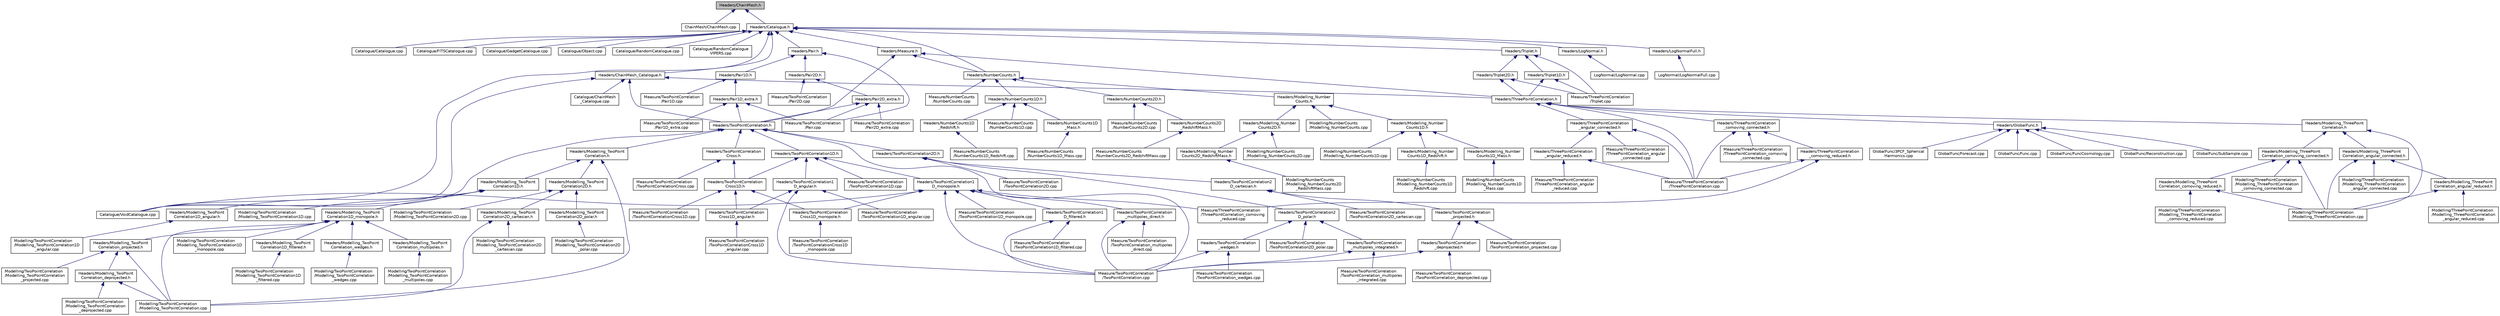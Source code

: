 digraph "Headers/ChainMesh.h"
{
  edge [fontname="Helvetica",fontsize="10",labelfontname="Helvetica",labelfontsize="10"];
  node [fontname="Helvetica",fontsize="10",shape=record];
  Node50 [label="Headers/ChainMesh.h",height=0.2,width=0.4,color="black", fillcolor="grey75", style="filled", fontcolor="black"];
  Node50 -> Node51 [dir="back",color="midnightblue",fontsize="10",style="solid",fontname="Helvetica"];
  Node51 [label="ChainMesh/ChainMesh.cpp",height=0.2,width=0.4,color="black", fillcolor="white", style="filled",URL="$db/d01/ChainMesh_8cpp.html",tooltip="Methods of the class ChainMesh. "];
  Node50 -> Node52 [dir="back",color="midnightblue",fontsize="10",style="solid",fontname="Helvetica"];
  Node52 [label="Headers/Catalogue.h",height=0.2,width=0.4,color="black", fillcolor="white", style="filled",URL="$d7/d9f/Catalogue_8h.html",tooltip="The class Catalogue. "];
  Node52 -> Node53 [dir="back",color="midnightblue",fontsize="10",style="solid",fontname="Helvetica"];
  Node53 [label="Catalogue/Catalogue.cpp",height=0.2,width=0.4,color="black", fillcolor="white", style="filled",URL="$db/d43/Catalogue_8cpp.html",tooltip="Methods of the class Catalogue. "];
  Node52 -> Node54 [dir="back",color="midnightblue",fontsize="10",style="solid",fontname="Helvetica"];
  Node54 [label="Catalogue/FITSCatalogue.cpp",height=0.2,width=0.4,color="black", fillcolor="white", style="filled",URL="$da/d74/FITSCatalogue_8cpp.html",tooltip="Methods of the class Catalogue to construct catalogues from FITS files. "];
  Node52 -> Node55 [dir="back",color="midnightblue",fontsize="10",style="solid",fontname="Helvetica"];
  Node55 [label="Catalogue/GadgetCatalogue.cpp",height=0.2,width=0.4,color="black", fillcolor="white", style="filled",URL="$da/d46/GadgetCatalogue_8cpp.html",tooltip="Methods of the class Catalogue to construct catalogues. "];
  Node52 -> Node56 [dir="back",color="midnightblue",fontsize="10",style="solid",fontname="Helvetica"];
  Node56 [label="Catalogue/Object.cpp",height=0.2,width=0.4,color="black", fillcolor="white", style="filled",URL="$de/d4f/Object_8cpp.html",tooltip="Methods of the class Object. "];
  Node52 -> Node57 [dir="back",color="midnightblue",fontsize="10",style="solid",fontname="Helvetica"];
  Node57 [label="Catalogue/RandomCatalogue.cpp",height=0.2,width=0.4,color="black", fillcolor="white", style="filled",URL="$d9/dd6/RandomCatalogue_8cpp.html",tooltip="Methods of the class Catalogue to construct random catalogues. "];
  Node52 -> Node58 [dir="back",color="midnightblue",fontsize="10",style="solid",fontname="Helvetica"];
  Node58 [label="Catalogue/RandomCatalogue\lVIPERS.cpp",height=0.2,width=0.4,color="black", fillcolor="white", style="filled",URL="$de/d71/RandomCatalogueVIPERS_8cpp.html",tooltip="Methods of the class Catalogue to construct random catalogues for VIPERS. "];
  Node52 -> Node59 [dir="back",color="midnightblue",fontsize="10",style="solid",fontname="Helvetica"];
  Node59 [label="Catalogue/VoidCatalogue.cpp",height=0.2,width=0.4,color="black", fillcolor="white", style="filled",URL="$db/db6/VoidCatalogue_8cpp.html",tooltip="Methods of the class Catalogue to construct Void catalogues. "];
  Node52 -> Node60 [dir="back",color="midnightblue",fontsize="10",style="solid",fontname="Helvetica"];
  Node60 [label="Headers/ChainMesh_Catalogue.h",height=0.2,width=0.4,color="black", fillcolor="white", style="filled",URL="$dc/d5e/ChainMesh__Catalogue_8h.html",tooltip="Implementation of the chain-mesh data structure. "];
  Node60 -> Node61 [dir="back",color="midnightblue",fontsize="10",style="solid",fontname="Helvetica"];
  Node61 [label="Catalogue/ChainMesh\l_Catalogue.cpp",height=0.2,width=0.4,color="black", fillcolor="white", style="filled",URL="$dc/dde/ChainMesh__Catalogue_8cpp.html",tooltip="Methods of the class ChainMesh_Catalogue. "];
  Node60 -> Node59 [dir="back",color="midnightblue",fontsize="10",style="solid",fontname="Helvetica"];
  Node60 -> Node62 [dir="back",color="midnightblue",fontsize="10",style="solid",fontname="Helvetica"];
  Node62 [label="Headers/ThreePointCorrelation.h",height=0.2,width=0.4,color="black", fillcolor="white", style="filled",URL="$de/d7d/ThreePointCorrelation_8h.html",tooltip="The class ThreePointCorrelation. "];
  Node62 -> Node63 [dir="back",color="midnightblue",fontsize="10",style="solid",fontname="Helvetica"];
  Node63 [label="Headers/GlobalFunc.h",height=0.2,width=0.4,color="black", fillcolor="white", style="filled",URL="$d2/d5c/GlobalFunc_8h.html",tooltip="Generic functions that use one or more classes of the CosmoBolognaLib. "];
  Node63 -> Node64 [dir="back",color="midnightblue",fontsize="10",style="solid",fontname="Helvetica"];
  Node64 [label="GlobalFunc/3PCF_Spherical\lHarmonics.cpp",height=0.2,width=0.4,color="black", fillcolor="white", style="filled",URL="$d7/d70/3PCF__SphericalHarmonics_8cpp.html",tooltip="Temporary function to compute the 3pcf following Slepian, Eisenstein 2015. "];
  Node63 -> Node65 [dir="back",color="midnightblue",fontsize="10",style="solid",fontname="Helvetica"];
  Node65 [label="GlobalFunc/Forecast.cpp",height=0.2,width=0.4,color="black", fillcolor="white", style="filled",URL="$d2/d22/Forecast_8cpp.html",tooltip="Functions to generate mock 2PCF/3PCF signal and provide forecasts. "];
  Node63 -> Node66 [dir="back",color="midnightblue",fontsize="10",style="solid",fontname="Helvetica"];
  Node66 [label="GlobalFunc/Func.cpp",height=0.2,width=0.4,color="black", fillcolor="white", style="filled",URL="$d2/dae/GlobalFunc_2Func_8cpp_source.html"];
  Node63 -> Node67 [dir="back",color="midnightblue",fontsize="10",style="solid",fontname="Helvetica"];
  Node67 [label="GlobalFunc/FuncCosmology.cpp",height=0.2,width=0.4,color="black", fillcolor="white", style="filled",URL="$d3/d84/FuncCosmology_8cpp.html",tooltip="Generic functions that use the class Cosmology. "];
  Node63 -> Node68 [dir="back",color="midnightblue",fontsize="10",style="solid",fontname="Helvetica"];
  Node68 [label="GlobalFunc/Reconstruction.cpp",height=0.2,width=0.4,color="black", fillcolor="white", style="filled",URL="$d1/d1f/Reconstruction_8cpp.html",tooltip="Functions to compute displacement for the reconstructed density field of a collection of points..."];
  Node63 -> Node69 [dir="back",color="midnightblue",fontsize="10",style="solid",fontname="Helvetica"];
  Node69 [label="GlobalFunc/SubSample.cpp",height=0.2,width=0.4,color="black", fillcolor="white", style="filled",URL="$db/d1c/SubSample_8cpp.html",tooltip="Functions for dividing a catalogue in sub-samples. "];
  Node62 -> Node70 [dir="back",color="midnightblue",fontsize="10",style="solid",fontname="Helvetica"];
  Node70 [label="Headers/Modelling_ThreePoint\lCorrelation.h",height=0.2,width=0.4,color="black", fillcolor="white", style="filled",URL="$d0/dd4/Modelling__ThreePointCorrelation_8h.html",tooltip="The class Modelling_ThreePointCorrelation. "];
  Node70 -> Node71 [dir="back",color="midnightblue",fontsize="10",style="solid",fontname="Helvetica"];
  Node71 [label="Headers/Modelling_ThreePoint\lCorrelation_angular_connected.h",height=0.2,width=0.4,color="black", fillcolor="white", style="filled",URL="$dc/d7c/Modelling__ThreePointCorrelation__angular__connected_8h.html",tooltip="The class Modelling_ThreePointCorrelation_angular_connected. "];
  Node71 -> Node72 [dir="back",color="midnightblue",fontsize="10",style="solid",fontname="Helvetica"];
  Node72 [label="Headers/Modelling_ThreePoint\lCorrelation_angular_reduced.h",height=0.2,width=0.4,color="black", fillcolor="white", style="filled",URL="$d5/d0a/Modelling__ThreePointCorrelation__angular__reduced_8h.html",tooltip="The class Modelling_ThreePointCorrelation_angular_reduced. "];
  Node72 -> Node73 [dir="back",color="midnightblue",fontsize="10",style="solid",fontname="Helvetica"];
  Node73 [label="Modelling/ThreePointCorrelation\l/Modelling_ThreePointCorrelation.cpp",height=0.2,width=0.4,color="black", fillcolor="white", style="filled",URL="$d6/d4c/Modelling__ThreePointCorrelation_8cpp.html",tooltip="Methods of the class Modelling_ThreePointCorrelation, used to model three-point correlation functions..."];
  Node72 -> Node74 [dir="back",color="midnightblue",fontsize="10",style="solid",fontname="Helvetica"];
  Node74 [label="Modelling/ThreePointCorrelation\l/Modelling_ThreePointCorrelation\l_angular_reduced.cpp",height=0.2,width=0.4,color="black", fillcolor="white", style="filled",URL="$d9/d68/Modelling__ThreePointCorrelation__angular__reduced_8cpp.html",tooltip="Methods of the class Modelling_ThreePointCorrelation_angular_reduced. "];
  Node71 -> Node73 [dir="back",color="midnightblue",fontsize="10",style="solid",fontname="Helvetica"];
  Node71 -> Node75 [dir="back",color="midnightblue",fontsize="10",style="solid",fontname="Helvetica"];
  Node75 [label="Modelling/ThreePointCorrelation\l/Modelling_ThreePointCorrelation\l_angular_connected.cpp",height=0.2,width=0.4,color="black", fillcolor="white", style="filled",URL="$d5/d33/Modelling__ThreePointCorrelation__angular__connected_8cpp.html",tooltip="Methods of the class Modelling_ThreePointCorrelation_angular_connected. "];
  Node70 -> Node76 [dir="back",color="midnightblue",fontsize="10",style="solid",fontname="Helvetica"];
  Node76 [label="Headers/Modelling_ThreePoint\lCorrelation_comoving_connected.h",height=0.2,width=0.4,color="black", fillcolor="white", style="filled",URL="$d5/d13/Modelling__ThreePointCorrelation__comoving__connected_8h.html",tooltip="The class Modelling_ThreePointCorrelation_comoving_connected. "];
  Node76 -> Node77 [dir="back",color="midnightblue",fontsize="10",style="solid",fontname="Helvetica"];
  Node77 [label="Headers/Modelling_ThreePoint\lCorrelation_comoving_reduced.h",height=0.2,width=0.4,color="black", fillcolor="white", style="filled",URL="$da/d6c/Modelling__ThreePointCorrelation__comoving__reduced_8h.html",tooltip="The class Modelling_ThreePointCorrelation_comoving_reduced. "];
  Node77 -> Node73 [dir="back",color="midnightblue",fontsize="10",style="solid",fontname="Helvetica"];
  Node77 -> Node78 [dir="back",color="midnightblue",fontsize="10",style="solid",fontname="Helvetica"];
  Node78 [label="Modelling/ThreePointCorrelation\l/Modelling_ThreePointCorrelation\l_comoving_reduced.cpp",height=0.2,width=0.4,color="black", fillcolor="white", style="filled",URL="$df/d6a/Modelling__ThreePointCorrelation__comoving__reduced_8cpp.html",tooltip="Methods of the class Modelling_ThreePointCorrelation_comoving_reduced. "];
  Node76 -> Node73 [dir="back",color="midnightblue",fontsize="10",style="solid",fontname="Helvetica"];
  Node76 -> Node79 [dir="back",color="midnightblue",fontsize="10",style="solid",fontname="Helvetica"];
  Node79 [label="Modelling/ThreePointCorrelation\l/Modelling_ThreePointCorrelation\l_comoving_connected.cpp",height=0.2,width=0.4,color="black", fillcolor="white", style="filled",URL="$df/d0c/Modelling__ThreePointCorrelation__comoving__connected_8cpp.html",tooltip="Methods of the class Modelling_ThreePointCorrelation_comoving_connected. "];
  Node70 -> Node73 [dir="back",color="midnightblue",fontsize="10",style="solid",fontname="Helvetica"];
  Node62 -> Node80 [dir="back",color="midnightblue",fontsize="10",style="solid",fontname="Helvetica"];
  Node80 [label="Headers/ThreePointCorrelation\l_angular_connected.h",height=0.2,width=0.4,color="black", fillcolor="white", style="filled",URL="$d4/dd8/ThreePointCorrelation__angular__connected_8h.html",tooltip="The class ThreePointCorrelation_angular_connected. "];
  Node80 -> Node81 [dir="back",color="midnightblue",fontsize="10",style="solid",fontname="Helvetica"];
  Node81 [label="Headers/ThreePointCorrelation\l_angular_reduced.h",height=0.2,width=0.4,color="black", fillcolor="white", style="filled",URL="$dd/d97/ThreePointCorrelation__angular__reduced_8h.html",tooltip="The class ThreePointCorrelation_angular_reduced. "];
  Node81 -> Node82 [dir="back",color="midnightblue",fontsize="10",style="solid",fontname="Helvetica"];
  Node82 [label="Measure/ThreePointCorrelation\l/ThreePointCorrelation.cpp",height=0.2,width=0.4,color="black", fillcolor="white", style="filled",URL="$d5/db0/ThreePointCorrelation_8cpp.html",tooltip="Methods of the class ThreePointCorrelation used to measure the three-point correlation function..."];
  Node81 -> Node83 [dir="back",color="midnightblue",fontsize="10",style="solid",fontname="Helvetica"];
  Node83 [label="Measure/ThreePointCorrelation\l/ThreePointCorrelation_angular\l_reduced.cpp",height=0.2,width=0.4,color="black", fillcolor="white", style="filled",URL="$d3/da9/ThreePointCorrelation__angular__reduced_8cpp.html",tooltip="Methods of the class ThreePointCorrelation_angular_reduced used to measure the reduced three-point co..."];
  Node80 -> Node82 [dir="back",color="midnightblue",fontsize="10",style="solid",fontname="Helvetica"];
  Node80 -> Node84 [dir="back",color="midnightblue",fontsize="10",style="solid",fontname="Helvetica"];
  Node84 [label="Measure/ThreePointCorrelation\l/ThreePointCorrelation_angular\l_connected.cpp",height=0.2,width=0.4,color="black", fillcolor="white", style="filled",URL="$dc/d6e/ThreePointCorrelation__angular__connected_8cpp.html",tooltip="Methods of the class ThreePointCorrelation_angular_connected used to measure the connected three-poin..."];
  Node62 -> Node85 [dir="back",color="midnightblue",fontsize="10",style="solid",fontname="Helvetica"];
  Node85 [label="Headers/ThreePointCorrelation\l_comoving_connected.h",height=0.2,width=0.4,color="black", fillcolor="white", style="filled",URL="$dd/de3/ThreePointCorrelation__comoving__connected_8h.html",tooltip="The class ThreePointCorrelation_comoving_connected. "];
  Node85 -> Node86 [dir="back",color="midnightblue",fontsize="10",style="solid",fontname="Helvetica"];
  Node86 [label="Headers/ThreePointCorrelation\l_comoving_reduced.h",height=0.2,width=0.4,color="black", fillcolor="white", style="filled",URL="$d8/d2b/ThreePointCorrelation__comoving__reduced_8h.html",tooltip="The class ThreePointCorrelation_comoving_reduced. "];
  Node86 -> Node82 [dir="back",color="midnightblue",fontsize="10",style="solid",fontname="Helvetica"];
  Node86 -> Node87 [dir="back",color="midnightblue",fontsize="10",style="solid",fontname="Helvetica"];
  Node87 [label="Measure/ThreePointCorrelation\l/ThreePointCorrelation_comoving\l_reduced.cpp",height=0.2,width=0.4,color="black", fillcolor="white", style="filled",URL="$d7/d43/ThreePointCorrelation__comoving__reduced_8cpp.html",tooltip="Methods of the class ThreePointCorrelation_comoving_reduced used to measure the monopole of the three..."];
  Node85 -> Node82 [dir="back",color="midnightblue",fontsize="10",style="solid",fontname="Helvetica"];
  Node85 -> Node88 [dir="back",color="midnightblue",fontsize="10",style="solid",fontname="Helvetica"];
  Node88 [label="Measure/ThreePointCorrelation\l/ThreePointCorrelation_comoving\l_connected.cpp",height=0.2,width=0.4,color="black", fillcolor="white", style="filled",URL="$dd/dd3/ThreePointCorrelation__comoving__connected_8cpp.html",tooltip="Methods of the class ThreePointCorrelation_comoving_connected used to measure the connected three-poi..."];
  Node62 -> Node82 [dir="back",color="midnightblue",fontsize="10",style="solid",fontname="Helvetica"];
  Node60 -> Node89 [dir="back",color="midnightblue",fontsize="10",style="solid",fontname="Helvetica"];
  Node89 [label="Headers/TwoPointCorrelation.h",height=0.2,width=0.4,color="black", fillcolor="white", style="filled",URL="$d0/dd1/TwoPointCorrelation_8h.html",tooltip="The class TwoPointCorrelation. "];
  Node89 -> Node59 [dir="back",color="midnightblue",fontsize="10",style="solid",fontname="Helvetica"];
  Node89 -> Node90 [dir="back",color="midnightblue",fontsize="10",style="solid",fontname="Helvetica"];
  Node90 [label="Headers/Modelling_TwoPoint\lCorrelation.h",height=0.2,width=0.4,color="black", fillcolor="white", style="filled",URL="$df/d38/Modelling__TwoPointCorrelation_8h.html",tooltip="The class Modelling_TwoPointCorrelation. "];
  Node90 -> Node91 [dir="back",color="midnightblue",fontsize="10",style="solid",fontname="Helvetica"];
  Node91 [label="Headers/Modelling_TwoPoint\lCorrelation1D.h",height=0.2,width=0.4,color="black", fillcolor="white", style="filled",URL="$d5/d58/Modelling__TwoPointCorrelation1D_8h.html",tooltip="The class Modelling_TwoPointCorrelation1D. "];
  Node91 -> Node92 [dir="back",color="midnightblue",fontsize="10",style="solid",fontname="Helvetica"];
  Node92 [label="Headers/Modelling_TwoPoint\lCorrelation1D_angular.h",height=0.2,width=0.4,color="black", fillcolor="white", style="filled",URL="$db/dd2/Modelling__TwoPointCorrelation1D__angular_8h.html",tooltip="The class Modelling_TwoPointCorrelation1D_angular. "];
  Node92 -> Node93 [dir="back",color="midnightblue",fontsize="10",style="solid",fontname="Helvetica"];
  Node93 [label="Modelling/TwoPointCorrelation\l/Modelling_TwoPointCorrelation1D\l_angular.cpp",height=0.2,width=0.4,color="black", fillcolor="white", style="filled",URL="$dc/dbe/Modelling__TwoPointCorrelation1D__angular_8cpp.html",tooltip="Methods of the class Modelling_TwoPointCorrelation1D_angular. "];
  Node91 -> Node94 [dir="back",color="midnightblue",fontsize="10",style="solid",fontname="Helvetica"];
  Node94 [label="Headers/Modelling_TwoPoint\lCorrelation1D_monopole.h",height=0.2,width=0.4,color="black", fillcolor="white", style="filled",URL="$d2/d89/Modelling__TwoPointCorrelation1D__monopole_8h.html",tooltip="The class Modelling_TwoPointCorrelation1D_monopole. "];
  Node94 -> Node95 [dir="back",color="midnightblue",fontsize="10",style="solid",fontname="Helvetica"];
  Node95 [label="Headers/Modelling_TwoPoint\lCorrelation1D_filtered.h",height=0.2,width=0.4,color="black", fillcolor="white", style="filled",URL="$da/d43/Modelling__TwoPointCorrelation1D__filtered_8h.html",tooltip="The class Modelling_TwoPointCorrelation1D_filtered. "];
  Node95 -> Node96 [dir="back",color="midnightblue",fontsize="10",style="solid",fontname="Helvetica"];
  Node96 [label="Modelling/TwoPointCorrelation\l/Modelling_TwoPointCorrelation1D\l_filtered.cpp",height=0.2,width=0.4,color="black", fillcolor="white", style="filled",URL="$d8/d0f/Modelling__TwoPointCorrelation1D__filtered_8cpp.html",tooltip="Methods of the class Modelling_TwoPointCorrelation1D_filtered. "];
  Node94 -> Node97 [dir="back",color="midnightblue",fontsize="10",style="solid",fontname="Helvetica"];
  Node97 [label="Headers/Modelling_TwoPoint\lCorrelation_projected.h",height=0.2,width=0.4,color="black", fillcolor="white", style="filled",URL="$dc/d0c/Modelling__TwoPointCorrelation__projected_8h.html",tooltip="The class Modelling_TwoPointCorrelation_projected. "];
  Node97 -> Node98 [dir="back",color="midnightblue",fontsize="10",style="solid",fontname="Helvetica"];
  Node98 [label="Headers/Modelling_TwoPoint\lCorrelation_deprojected.h",height=0.2,width=0.4,color="black", fillcolor="white", style="filled",URL="$d1/dbf/Modelling__TwoPointCorrelation__deprojected_8h.html",tooltip="The class Modelling_TwoPointCorrelatoin_deprojected. "];
  Node98 -> Node99 [dir="back",color="midnightblue",fontsize="10",style="solid",fontname="Helvetica"];
  Node99 [label="Modelling/TwoPointCorrelation\l/Modelling_TwoPointCorrelation.cpp",height=0.2,width=0.4,color="black", fillcolor="white", style="filled",URL="$db/dd4/Modelling__TwoPointCorrelation_8cpp.html",tooltip="Methods of the class Modelling_TwoPointCorrelation. "];
  Node98 -> Node100 [dir="back",color="midnightblue",fontsize="10",style="solid",fontname="Helvetica"];
  Node100 [label="Modelling/TwoPointCorrelation\l/Modelling_TwoPointCorrelation\l_deprojected.cpp",height=0.2,width=0.4,color="black", fillcolor="white", style="filled",URL="$d4/d1e/Modelling__TwoPointCorrelation__deprojected_8cpp.html",tooltip="Methods of the class Modelling_TwoPointCorrelation_deprojected. "];
  Node97 -> Node99 [dir="back",color="midnightblue",fontsize="10",style="solid",fontname="Helvetica"];
  Node97 -> Node101 [dir="back",color="midnightblue",fontsize="10",style="solid",fontname="Helvetica"];
  Node101 [label="Modelling/TwoPointCorrelation\l/Modelling_TwoPointCorrelation\l_projected.cpp",height=0.2,width=0.4,color="black", fillcolor="white", style="filled",URL="$d2/de6/Modelling__TwoPointCorrelation__projected_8cpp.html",tooltip="Methods of the class Modelling_TwoPointCorrelation_projected. "];
  Node94 -> Node102 [dir="back",color="midnightblue",fontsize="10",style="solid",fontname="Helvetica"];
  Node102 [label="Headers/Modelling_TwoPoint\lCorrelation_multipoles.h",height=0.2,width=0.4,color="black", fillcolor="white", style="filled",URL="$db/d5d/Modelling__TwoPointCorrelation__multipoles_8h.html",tooltip="The class Modelling_TwoPointCorrelation_multipoles. "];
  Node102 -> Node103 [dir="back",color="midnightblue",fontsize="10",style="solid",fontname="Helvetica"];
  Node103 [label="Modelling/TwoPointCorrelation\l/Modelling_TwoPointCorrelation\l_multipoles.cpp",height=0.2,width=0.4,color="black", fillcolor="white", style="filled",URL="$d5/dc2/Modelling__TwoPointCorrelation__multipoles_8cpp.html",tooltip="Methods of the class Modelling_TwoPointCorrelation_multipoles. "];
  Node94 -> Node104 [dir="back",color="midnightblue",fontsize="10",style="solid",fontname="Helvetica"];
  Node104 [label="Headers/Modelling_TwoPoint\lCorrelation_wedges.h",height=0.2,width=0.4,color="black", fillcolor="white", style="filled",URL="$d1/d72/Modelling__TwoPointCorrelation__wedges_8h.html",tooltip="The class Modelling_TwoPointCorrelatoin_wedges. "];
  Node104 -> Node105 [dir="back",color="midnightblue",fontsize="10",style="solid",fontname="Helvetica"];
  Node105 [label="Modelling/TwoPointCorrelation\l/Modelling_TwoPointCorrelation\l_wedges.cpp",height=0.2,width=0.4,color="black", fillcolor="white", style="filled",URL="$d9/d93/Modelling__TwoPointCorrelation__wedges_8cpp.html",tooltip="Methods of the class Modelling_TwoPointCorrelation_wedges. "];
  Node94 -> Node99 [dir="back",color="midnightblue",fontsize="10",style="solid",fontname="Helvetica"];
  Node94 -> Node106 [dir="back",color="midnightblue",fontsize="10",style="solid",fontname="Helvetica"];
  Node106 [label="Modelling/TwoPointCorrelation\l/Modelling_TwoPointCorrelation1D\l_monopole.cpp",height=0.2,width=0.4,color="black", fillcolor="white", style="filled",URL="$d5/dae/Modelling__TwoPointCorrelation1D__monopole_8cpp.html",tooltip="Methods of the class Modelling_TwoPointCorrelation1D_monopole. "];
  Node91 -> Node107 [dir="back",color="midnightblue",fontsize="10",style="solid",fontname="Helvetica"];
  Node107 [label="Modelling/TwoPointCorrelation\l/Modelling_TwoPointCorrelation1D.cpp",height=0.2,width=0.4,color="black", fillcolor="white", style="filled",URL="$dd/d0f/Modelling__TwoPointCorrelation1D_8cpp.html",tooltip="Methods of the class Modelling_TwoPointCorrelation1D. "];
  Node90 -> Node108 [dir="back",color="midnightblue",fontsize="10",style="solid",fontname="Helvetica"];
  Node108 [label="Headers/Modelling_TwoPoint\lCorrelation2D.h",height=0.2,width=0.4,color="black", fillcolor="white", style="filled",URL="$d3/d8a/Modelling__TwoPointCorrelation2D_8h.html",tooltip="The class Modelling_TwoPointCorrelation2D. "];
  Node108 -> Node109 [dir="back",color="midnightblue",fontsize="10",style="solid",fontname="Helvetica"];
  Node109 [label="Headers/Modelling_TwoPoint\lCorrelation2D_cartesian.h",height=0.2,width=0.4,color="black", fillcolor="white", style="filled",URL="$dd/d97/Modelling__TwoPointCorrelation2D__cartesian_8h.html",tooltip="The class Modelling_TwoPointCorrelation2D_cartesian. "];
  Node109 -> Node99 [dir="back",color="midnightblue",fontsize="10",style="solid",fontname="Helvetica"];
  Node109 -> Node110 [dir="back",color="midnightblue",fontsize="10",style="solid",fontname="Helvetica"];
  Node110 [label="Modelling/TwoPointCorrelation\l/Modelling_TwoPointCorrelation2D\l_cartesian.cpp",height=0.2,width=0.4,color="black", fillcolor="white", style="filled",URL="$da/d42/Modelling__TwoPointCorrelation2D__cartesian_8cpp.html",tooltip="Methods of the class Modelling_TwoPointCorrelation_cartesian. "];
  Node108 -> Node111 [dir="back",color="midnightblue",fontsize="10",style="solid",fontname="Helvetica"];
  Node111 [label="Headers/Modelling_TwoPoint\lCorrelation2D_polar.h",height=0.2,width=0.4,color="black", fillcolor="white", style="filled",URL="$d0/d5f/Modelling__TwoPointCorrelation2D__polar_8h.html",tooltip="The class Modelling_TwoPointCorrelation2D_polar. "];
  Node111 -> Node112 [dir="back",color="midnightblue",fontsize="10",style="solid",fontname="Helvetica"];
  Node112 [label="Modelling/TwoPointCorrelation\l/Modelling_TwoPointCorrelation2D\l_polar.cpp",height=0.2,width=0.4,color="black", fillcolor="white", style="filled",URL="$d2/db3/Modelling__TwoPointCorrelation2D__polar_8cpp.html",tooltip="Methods of the class Modelling_TwoPointCorrelation2D_polar. "];
  Node108 -> Node113 [dir="back",color="midnightblue",fontsize="10",style="solid",fontname="Helvetica"];
  Node113 [label="Modelling/TwoPointCorrelation\l/Modelling_TwoPointCorrelation2D.cpp",height=0.2,width=0.4,color="black", fillcolor="white", style="filled",URL="$d4/d7b/Modelling__TwoPointCorrelation2D_8cpp.html",tooltip="Methods of the class Modelling_TwoPointCorrelation2D. "];
  Node90 -> Node99 [dir="back",color="midnightblue",fontsize="10",style="solid",fontname="Helvetica"];
  Node89 -> Node114 [dir="back",color="midnightblue",fontsize="10",style="solid",fontname="Helvetica"];
  Node114 [label="Headers/TwoPointCorrelation1D.h",height=0.2,width=0.4,color="black", fillcolor="white", style="filled",URL="$df/dc1/TwoPointCorrelation1D_8h.html",tooltip="The class TwoPointCorrelation1D. "];
  Node114 -> Node115 [dir="back",color="midnightblue",fontsize="10",style="solid",fontname="Helvetica"];
  Node115 [label="Headers/TwoPointCorrelation1\lD_angular.h",height=0.2,width=0.4,color="black", fillcolor="white", style="filled",URL="$d7/d9c/TwoPointCorrelation1D__angular_8h.html",tooltip="The class TwoPointCorrelation1D_angular. "];
  Node115 -> Node116 [dir="back",color="midnightblue",fontsize="10",style="solid",fontname="Helvetica"];
  Node116 [label="Headers/TwoPointCorrelation\lCross1D_angular.h",height=0.2,width=0.4,color="black", fillcolor="white", style="filled",URL="$d4/de9/TwoPointCorrelationCross1D__angular_8h.html",tooltip="The class TwoPointCorrelationCross1D_angular. "];
  Node116 -> Node117 [dir="back",color="midnightblue",fontsize="10",style="solid",fontname="Helvetica"];
  Node117 [label="Measure/TwoPointCorrelation\l/TwoPointCorrelationCross1D\l_angular.cpp",height=0.2,width=0.4,color="black", fillcolor="white", style="filled",URL="$d7/d1f/TwoPointCorrelationCross1D__angular_8cpp.html",tooltip="Methods of the class TwoPointCorrelationCross1D_angular used to measure the angular cross two-point c..."];
  Node115 -> Node118 [dir="back",color="midnightblue",fontsize="10",style="solid",fontname="Helvetica"];
  Node118 [label="Measure/TwoPointCorrelation\l/TwoPointCorrelation.cpp",height=0.2,width=0.4,color="black", fillcolor="white", style="filled",URL="$d1/df0/TwoPointCorrelation_8cpp.html",tooltip="Methods of the class TwoPointCorrelation. "];
  Node115 -> Node119 [dir="back",color="midnightblue",fontsize="10",style="solid",fontname="Helvetica"];
  Node119 [label="Measure/TwoPointCorrelation\l/TwoPointCorrelation1D_angular.cpp",height=0.2,width=0.4,color="black", fillcolor="white", style="filled",URL="$d7/d7f/TwoPointCorrelation1D__angular_8cpp.html",tooltip="Methods of the class TwoPointCorrelation1D_angular used to measure the angular two-point correlation ..."];
  Node114 -> Node120 [dir="back",color="midnightblue",fontsize="10",style="solid",fontname="Helvetica"];
  Node120 [label="Headers/TwoPointCorrelation1\lD_monopole.h",height=0.2,width=0.4,color="black", fillcolor="white", style="filled",URL="$dc/d46/TwoPointCorrelation1D__monopole_8h.html",tooltip="The class TwoPointCorrelation1D_monopole. "];
  Node120 -> Node59 [dir="back",color="midnightblue",fontsize="10",style="solid",fontname="Helvetica"];
  Node120 -> Node121 [dir="back",color="midnightblue",fontsize="10",style="solid",fontname="Helvetica"];
  Node121 [label="Headers/TwoPointCorrelation1\lD_filtered.h",height=0.2,width=0.4,color="black", fillcolor="white", style="filled",URL="$d2/d5f/TwoPointCorrelation1D__filtered_8h.html",tooltip="The class TwoPointCorrelation1D_filtered. "];
  Node121 -> Node118 [dir="back",color="midnightblue",fontsize="10",style="solid",fontname="Helvetica"];
  Node121 -> Node122 [dir="back",color="midnightblue",fontsize="10",style="solid",fontname="Helvetica"];
  Node122 [label="Measure/TwoPointCorrelation\l/TwoPointCorrelation1D_filtered.cpp",height=0.2,width=0.4,color="black", fillcolor="white", style="filled",URL="$da/d20/TwoPointCorrelation1D__filtered_8cpp.html",tooltip="Methods of the class TwoPointCorrelation1D_filtered used to measure the filtered monopole of the two-..."];
  Node120 -> Node123 [dir="back",color="midnightblue",fontsize="10",style="solid",fontname="Helvetica"];
  Node123 [label="Headers/TwoPointCorrelation\l_multipoles_direct.h",height=0.2,width=0.4,color="black", fillcolor="white", style="filled",URL="$dd/d01/TwoPointCorrelation__multipoles__direct_8h.html",tooltip="The class TwoPointCorrelation_multipoles_direct. "];
  Node123 -> Node118 [dir="back",color="midnightblue",fontsize="10",style="solid",fontname="Helvetica"];
  Node123 -> Node124 [dir="back",color="midnightblue",fontsize="10",style="solid",fontname="Helvetica"];
  Node124 [label="Measure/TwoPointCorrelation\l/TwoPointCorrelation_multipoles\l_direct.cpp",height=0.2,width=0.4,color="black", fillcolor="white", style="filled",URL="$da/d9b/TwoPointCorrelation__multipoles__direct_8cpp.html",tooltip="Methods of the class TwoPointCorrelation_multipoles_direct used to measure the multipoles of the two-..."];
  Node120 -> Node125 [dir="back",color="midnightblue",fontsize="10",style="solid",fontname="Helvetica"];
  Node125 [label="Headers/TwoPointCorrelation\lCross1D_monopole.h",height=0.2,width=0.4,color="black", fillcolor="white", style="filled",URL="$d4/d0e/TwoPointCorrelationCross1D__monopole_8h.html",tooltip="The class TwoPointCorrelationCross1D_monopole. "];
  Node125 -> Node126 [dir="back",color="midnightblue",fontsize="10",style="solid",fontname="Helvetica"];
  Node126 [label="Measure/TwoPointCorrelation\l/TwoPointCorrelationCross1D\l_monopole.cpp",height=0.2,width=0.4,color="black", fillcolor="white", style="filled",URL="$dd/d6e/TwoPointCorrelationCross1D__monopole_8cpp.html",tooltip="Methods of the class TwoPointCorrelationCross1D_monopole used to measure the monopole of the cross tw..."];
  Node120 -> Node87 [dir="back",color="midnightblue",fontsize="10",style="solid",fontname="Helvetica"];
  Node120 -> Node118 [dir="back",color="midnightblue",fontsize="10",style="solid",fontname="Helvetica"];
  Node120 -> Node127 [dir="back",color="midnightblue",fontsize="10",style="solid",fontname="Helvetica"];
  Node127 [label="Measure/TwoPointCorrelation\l/TwoPointCorrelation1D_monopole.cpp",height=0.2,width=0.4,color="black", fillcolor="white", style="filled",URL="$d0/d95/TwoPointCorrelation1D__monopole_8cpp.html",tooltip="Methods of the class TwoPointCorrelation1D_monopole used to measure the monopole of the two-point cor..."];
  Node114 -> Node128 [dir="back",color="midnightblue",fontsize="10",style="solid",fontname="Helvetica"];
  Node128 [label="Headers/TwoPointCorrelation\lCross1D.h",height=0.2,width=0.4,color="black", fillcolor="white", style="filled",URL="$da/d97/TwoPointCorrelationCross1D_8h.html",tooltip="The class TwoPointCorrelationCross1D. "];
  Node128 -> Node116 [dir="back",color="midnightblue",fontsize="10",style="solid",fontname="Helvetica"];
  Node128 -> Node125 [dir="back",color="midnightblue",fontsize="10",style="solid",fontname="Helvetica"];
  Node128 -> Node129 [dir="back",color="midnightblue",fontsize="10",style="solid",fontname="Helvetica"];
  Node129 [label="Measure/TwoPointCorrelation\l/TwoPointCorrelationCross1D.cpp",height=0.2,width=0.4,color="black", fillcolor="white", style="filled",URL="$d5/dca/TwoPointCorrelationCross1D_8cpp.html",tooltip="Methods of the class TwoPointCorrelationCross1D used to measure the 1D cross of the two-point correla..."];
  Node114 -> Node130 [dir="back",color="midnightblue",fontsize="10",style="solid",fontname="Helvetica"];
  Node130 [label="Measure/TwoPointCorrelation\l/TwoPointCorrelation1D.cpp",height=0.2,width=0.4,color="black", fillcolor="white", style="filled",URL="$dc/de9/TwoPointCorrelation1D_8cpp.html",tooltip="Methods of the class TwoPointCorrelation1D used to measure the monopole of the two-point correlation ..."];
  Node89 -> Node131 [dir="back",color="midnightblue",fontsize="10",style="solid",fontname="Helvetica"];
  Node131 [label="Headers/TwoPointCorrelation2D.h",height=0.2,width=0.4,color="black", fillcolor="white", style="filled",URL="$d0/d3e/TwoPointCorrelation2D_8h.html",tooltip="The class TwoPointCorrelation2D. "];
  Node131 -> Node132 [dir="back",color="midnightblue",fontsize="10",style="solid",fontname="Helvetica"];
  Node132 [label="Headers/TwoPointCorrelation2\lD_cartesian.h",height=0.2,width=0.4,color="black", fillcolor="white", style="filled",URL="$d7/ddd/TwoPointCorrelation2D__cartesian_8h.html",tooltip="The class TwoPointCorrelation2D_cartesian. "];
  Node132 -> Node133 [dir="back",color="midnightblue",fontsize="10",style="solid",fontname="Helvetica"];
  Node133 [label="Headers/TwoPointCorrelation\l_projected.h",height=0.2,width=0.4,color="black", fillcolor="white", style="filled",URL="$d5/d63/TwoPointCorrelation__projected_8h.html",tooltip="The class TwoPointCorrelation_projected. "];
  Node133 -> Node134 [dir="back",color="midnightblue",fontsize="10",style="solid",fontname="Helvetica"];
  Node134 [label="Headers/TwoPointCorrelation\l_deprojected.h",height=0.2,width=0.4,color="black", fillcolor="white", style="filled",URL="$de/d57/TwoPointCorrelation__deprojected_8h.html",tooltip="The class TwoPointCorrelation_deprojected. "];
  Node134 -> Node118 [dir="back",color="midnightblue",fontsize="10",style="solid",fontname="Helvetica"];
  Node134 -> Node135 [dir="back",color="midnightblue",fontsize="10",style="solid",fontname="Helvetica"];
  Node135 [label="Measure/TwoPointCorrelation\l/TwoPointCorrelation_deprojected.cpp",height=0.2,width=0.4,color="black", fillcolor="white", style="filled",URL="$d2/d08/TwoPointCorrelation__deprojected_8cpp.html",tooltip="Methods of the class TwoPointCorrelation_deprojected used to measure the projected two-point correlat..."];
  Node133 -> Node136 [dir="back",color="midnightblue",fontsize="10",style="solid",fontname="Helvetica"];
  Node136 [label="Measure/TwoPointCorrelation\l/TwoPointCorrelation_projected.cpp",height=0.2,width=0.4,color="black", fillcolor="white", style="filled",URL="$d4/d45/TwoPointCorrelation__projected_8cpp.html",tooltip="Methods of the class TwoPointCorrelation_projected used to measure the projected two-point correlatio..."];
  Node132 -> Node137 [dir="back",color="midnightblue",fontsize="10",style="solid",fontname="Helvetica"];
  Node137 [label="Measure/TwoPointCorrelation\l/TwoPointCorrelation2D_cartesian.cpp",height=0.2,width=0.4,color="black", fillcolor="white", style="filled",URL="$da/d35/TwoPointCorrelation2D__cartesian_8cpp.html",tooltip="Methods of the class TwoPointCorrelation2D_cartesian used to measure the monopole of the two-point co..."];
  Node131 -> Node138 [dir="back",color="midnightblue",fontsize="10",style="solid",fontname="Helvetica"];
  Node138 [label="Headers/TwoPointCorrelation2\lD_polar.h",height=0.2,width=0.4,color="black", fillcolor="white", style="filled",URL="$d3/dc2/TwoPointCorrelation2D__polar_8h.html",tooltip="The class TwoPointCorrelation2D_polar. "];
  Node138 -> Node139 [dir="back",color="midnightblue",fontsize="10",style="solid",fontname="Helvetica"];
  Node139 [label="Headers/TwoPointCorrelation\l_multipoles_integrated.h",height=0.2,width=0.4,color="black", fillcolor="white", style="filled",URL="$d5/dd2/TwoPointCorrelation__multipoles__integrated_8h.html",tooltip="The class TwoPointCorrelation_multipoles_integrated. "];
  Node139 -> Node118 [dir="back",color="midnightblue",fontsize="10",style="solid",fontname="Helvetica"];
  Node139 -> Node140 [dir="back",color="midnightblue",fontsize="10",style="solid",fontname="Helvetica"];
  Node140 [label="Measure/TwoPointCorrelation\l/TwoPointCorrelation_multipoles\l_integrated.cpp",height=0.2,width=0.4,color="black", fillcolor="white", style="filled",URL="$d4/dfe/TwoPointCorrelation__multipoles__integrated_8cpp.html",tooltip="Methods of the class TwoPointCorrelation_multipoles_integrated used to measure the first three multip..."];
  Node138 -> Node141 [dir="back",color="midnightblue",fontsize="10",style="solid",fontname="Helvetica"];
  Node141 [label="Headers/TwoPointCorrelation\l_wedges.h",height=0.2,width=0.4,color="black", fillcolor="white", style="filled",URL="$d4/df5/TwoPointCorrelation__wedges_8h.html",tooltip="The class TwoPointCorrelation_wedges. "];
  Node141 -> Node118 [dir="back",color="midnightblue",fontsize="10",style="solid",fontname="Helvetica"];
  Node141 -> Node142 [dir="back",color="midnightblue",fontsize="10",style="solid",fontname="Helvetica"];
  Node142 [label="Measure/TwoPointCorrelation\l/TwoPointCorrelation_wedges.cpp",height=0.2,width=0.4,color="black", fillcolor="white", style="filled",URL="$db/dcc/TwoPointCorrelation__wedges_8cpp.html",tooltip="Methods of the class TwoPointCorrelation_multipoles used to measure the wedges of the two-point corre..."];
  Node138 -> Node143 [dir="back",color="midnightblue",fontsize="10",style="solid",fontname="Helvetica"];
  Node143 [label="Measure/TwoPointCorrelation\l/TwoPointCorrelation2D_polar.cpp",height=0.2,width=0.4,color="black", fillcolor="white", style="filled",URL="$d1/d7a/TwoPointCorrelation2D__polar_8cpp.html",tooltip="Methods of the class TwoPointCorrelation2D_polar used to measure the monopole of the two-point correl..."];
  Node131 -> Node144 [dir="back",color="midnightblue",fontsize="10",style="solid",fontname="Helvetica"];
  Node144 [label="Measure/TwoPointCorrelation\l/TwoPointCorrelation2D.cpp",height=0.2,width=0.4,color="black", fillcolor="white", style="filled",URL="$de/d3e/TwoPointCorrelation2D_8cpp.html",tooltip="Methods of the class TwoPointCorrelation2D used to measure the monopole of the two-point correlation ..."];
  Node89 -> Node145 [dir="back",color="midnightblue",fontsize="10",style="solid",fontname="Helvetica"];
  Node145 [label="Headers/TwoPointCorrelation\lCross.h",height=0.2,width=0.4,color="black", fillcolor="white", style="filled",URL="$d9/dea/TwoPointCorrelationCross_8h.html",tooltip="The class TwoPointCorrelationCross. "];
  Node145 -> Node128 [dir="back",color="midnightblue",fontsize="10",style="solid",fontname="Helvetica"];
  Node145 -> Node146 [dir="back",color="midnightblue",fontsize="10",style="solid",fontname="Helvetica"];
  Node146 [label="Measure/TwoPointCorrelation\l/TwoPointCorrelationCross.cpp",height=0.2,width=0.4,color="black", fillcolor="white", style="filled",URL="$d0/d4c/TwoPointCorrelationCross_8cpp.html",tooltip="Methods of the class TwoPointCorrelationCross. "];
  Node89 -> Node118 [dir="back",color="midnightblue",fontsize="10",style="solid",fontname="Helvetica"];
  Node52 -> Node147 [dir="back",color="midnightblue",fontsize="10",style="solid",fontname="Helvetica"];
  Node147 [label="Headers/Measure.h",height=0.2,width=0.4,color="black", fillcolor="white", style="filled",URL="$d0/d3d/Measure_8h.html",tooltip="The class Measure. "];
  Node147 -> Node62 [dir="back",color="midnightblue",fontsize="10",style="solid",fontname="Helvetica"];
  Node147 -> Node148 [dir="back",color="midnightblue",fontsize="10",style="solid",fontname="Helvetica"];
  Node148 [label="Headers/NumberCounts.h",height=0.2,width=0.4,color="black", fillcolor="white", style="filled",URL="$d5/d38/NumberCounts_8h.html",tooltip="The class NumberCounts. "];
  Node148 -> Node149 [dir="back",color="midnightblue",fontsize="10",style="solid",fontname="Helvetica"];
  Node149 [label="Headers/Modelling_Number\lCounts.h",height=0.2,width=0.4,color="black", fillcolor="white", style="filled",URL="$d3/de8/Modelling__NumberCounts_8h.html",tooltip="The class Modelling_NumberCounts. "];
  Node149 -> Node150 [dir="back",color="midnightblue",fontsize="10",style="solid",fontname="Helvetica"];
  Node150 [label="Headers/Modelling_Number\lCounts1D.h",height=0.2,width=0.4,color="black", fillcolor="white", style="filled",URL="$d6/d8f/Modelling__NumberCounts1D_8h.html",tooltip="The class Modelling_NumberCounts1D. "];
  Node150 -> Node151 [dir="back",color="midnightblue",fontsize="10",style="solid",fontname="Helvetica"];
  Node151 [label="Headers/Modelling_Number\lCounts1D_Mass.h",height=0.2,width=0.4,color="black", fillcolor="white", style="filled",URL="$d3/d6c/Modelling__NumberCounts1D__Mass_8h.html",tooltip="The class Modelling_NumberCounts1D_Mass. "];
  Node151 -> Node152 [dir="back",color="midnightblue",fontsize="10",style="solid",fontname="Helvetica"];
  Node152 [label="Modelling/NumberCounts\l/Modelling_NumberCounts1D\l_Mass.cpp",height=0.2,width=0.4,color="black", fillcolor="white", style="filled",URL="$dd/d97/Modelling__NumberCounts1D__Mass_8cpp.html",tooltip="Methods of the class Modelling_NumberCounts1D_Mass. "];
  Node150 -> Node153 [dir="back",color="midnightblue",fontsize="10",style="solid",fontname="Helvetica"];
  Node153 [label="Headers/Modelling_Number\lCounts1D_Redshift.h",height=0.2,width=0.4,color="black", fillcolor="white", style="filled",URL="$da/d3c/Modelling__NumberCounts1D__Redshift_8h.html",tooltip="The class Modelling_NumberCounts1D_Redshift. "];
  Node153 -> Node154 [dir="back",color="midnightblue",fontsize="10",style="solid",fontname="Helvetica"];
  Node154 [label="Modelling/NumberCounts\l/Modelling_NumberCounts1D\l_Redshift.cpp",height=0.2,width=0.4,color="black", fillcolor="white", style="filled",URL="$df/d6c/Modelling__NumberCounts1D__Redshift_8cpp.html",tooltip="Methods of the class Modelling_NumberCounts1D_Redshift. "];
  Node150 -> Node155 [dir="back",color="midnightblue",fontsize="10",style="solid",fontname="Helvetica"];
  Node155 [label="Modelling/NumberCounts\l/Modelling_NumberCounts1D.cpp",height=0.2,width=0.4,color="black", fillcolor="white", style="filled",URL="$d5/dd4/Modelling__NumberCounts1D_8cpp.html",tooltip="Methods of the class Modelling_NumberCounts1D. "];
  Node149 -> Node156 [dir="back",color="midnightblue",fontsize="10",style="solid",fontname="Helvetica"];
  Node156 [label="Headers/Modelling_Number\lCounts2D.h",height=0.2,width=0.4,color="black", fillcolor="white", style="filled",URL="$d1/d18/Modelling__NumberCounts2D_8h.html",tooltip="The class Modelling_NumberCounts2D. "];
  Node156 -> Node157 [dir="back",color="midnightblue",fontsize="10",style="solid",fontname="Helvetica"];
  Node157 [label="Headers/Modelling_Number\lCounts2D_RedshiftMass.h",height=0.2,width=0.4,color="black", fillcolor="white", style="filled",URL="$de/db9/Modelling__NumberCounts2D__RedshiftMass_8h.html",tooltip="The class Modelling_NumberCounts2D_RedshiftMass. "];
  Node157 -> Node158 [dir="back",color="midnightblue",fontsize="10",style="solid",fontname="Helvetica"];
  Node158 [label="Modelling/NumberCounts\l/Modelling_NumberCounts2D\l_RedshiftMass.cpp",height=0.2,width=0.4,color="black", fillcolor="white", style="filled",URL="$dd/dba/Modelling__NumberCounts2D__RedshiftMass_8cpp.html",tooltip="Methods of the class Modelling_NumberCounts2D_RedshiftMass. "];
  Node156 -> Node159 [dir="back",color="midnightblue",fontsize="10",style="solid",fontname="Helvetica"];
  Node159 [label="Modelling/NumberCounts\l/Modelling_NumberCounts2D.cpp",height=0.2,width=0.4,color="black", fillcolor="white", style="filled",URL="$d7/d30/Modelling__NumberCounts2D_8cpp.html",tooltip="Methods of the class Modelling_NumberCounts2D. "];
  Node149 -> Node160 [dir="back",color="midnightblue",fontsize="10",style="solid",fontname="Helvetica"];
  Node160 [label="Modelling/NumberCounts\l/Modelling_NumberCounts.cpp",height=0.2,width=0.4,color="black", fillcolor="white", style="filled",URL="$dc/d1b/Modelling__NumberCounts_8cpp.html",tooltip="Methods of the class Modelling_NumberCounts. "];
  Node148 -> Node161 [dir="back",color="midnightblue",fontsize="10",style="solid",fontname="Helvetica"];
  Node161 [label="Headers/NumberCounts1D.h",height=0.2,width=0.4,color="black", fillcolor="white", style="filled",URL="$d6/dec/NumberCounts1D_8h.html",tooltip="The class NumberCounts1D. "];
  Node161 -> Node162 [dir="back",color="midnightblue",fontsize="10",style="solid",fontname="Helvetica"];
  Node162 [label="Headers/NumberCounts1D\l_Mass.h",height=0.2,width=0.4,color="black", fillcolor="white", style="filled",URL="$d8/d3a/NumberCounts1D__Mass_8h.html",tooltip="The class NumberCounts1D_Mass. "];
  Node162 -> Node163 [dir="back",color="midnightblue",fontsize="10",style="solid",fontname="Helvetica"];
  Node163 [label="Measure/NumberCounts\l/NumberCounts1D_Mass.cpp",height=0.2,width=0.4,color="black", fillcolor="white", style="filled",URL="$da/dfb/NumberCounts1D__Mass_8cpp.html",tooltip="Methods of the class NumberCounts1D_Mass. "];
  Node161 -> Node164 [dir="back",color="midnightblue",fontsize="10",style="solid",fontname="Helvetica"];
  Node164 [label="Headers/NumberCounts1D\l_Redshift.h",height=0.2,width=0.4,color="black", fillcolor="white", style="filled",URL="$db/d83/NumberCounts1D__Redshift_8h.html",tooltip="The class NumberCounts1D_Redshift. "];
  Node164 -> Node165 [dir="back",color="midnightblue",fontsize="10",style="solid",fontname="Helvetica"];
  Node165 [label="Measure/NumberCounts\l/NumberCounts1D_Redshift.cpp",height=0.2,width=0.4,color="black", fillcolor="white", style="filled",URL="$df/db9/NumberCounts1D__Redshift_8cpp.html",tooltip="Methods of the class NumberCounts1D_Redshift. "];
  Node161 -> Node166 [dir="back",color="midnightblue",fontsize="10",style="solid",fontname="Helvetica"];
  Node166 [label="Measure/NumberCounts\l/NumberCounts1D.cpp",height=0.2,width=0.4,color="black", fillcolor="white", style="filled",URL="$d0/d75/NumberCounts1D_8cpp.html",tooltip="Methods of the class NumberCounts1D. "];
  Node148 -> Node167 [dir="back",color="midnightblue",fontsize="10",style="solid",fontname="Helvetica"];
  Node167 [label="Headers/NumberCounts2D.h",height=0.2,width=0.4,color="black", fillcolor="white", style="filled",URL="$d2/ddf/NumberCounts2D_8h.html",tooltip="The class NumberCounts2D. "];
  Node167 -> Node168 [dir="back",color="midnightblue",fontsize="10",style="solid",fontname="Helvetica"];
  Node168 [label="Headers/NumberCounts2D\l_RedshiftMass.h",height=0.2,width=0.4,color="black", fillcolor="white", style="filled",URL="$d3/de3/NumberCounts2D__RedshiftMass_8h.html",tooltip="The class NumberCounts2D_RedshiftMass. "];
  Node168 -> Node169 [dir="back",color="midnightblue",fontsize="10",style="solid",fontname="Helvetica"];
  Node169 [label="Measure/NumberCounts\l/NumberCounts2D_RedshiftMass.cpp",height=0.2,width=0.4,color="black", fillcolor="white", style="filled",URL="$d5/d5f/NumberCounts2D__RedshiftMass_8cpp.html",tooltip="Methods of the class NumberCounts2D_RedshiftMass. "];
  Node167 -> Node170 [dir="back",color="midnightblue",fontsize="10",style="solid",fontname="Helvetica"];
  Node170 [label="Measure/NumberCounts\l/NumberCounts2D.cpp",height=0.2,width=0.4,color="black", fillcolor="white", style="filled",URL="$d1/d7d/NumberCounts2D_8cpp.html",tooltip="Methods of the class NumberCounts2D. "];
  Node148 -> Node171 [dir="back",color="midnightblue",fontsize="10",style="solid",fontname="Helvetica"];
  Node171 [label="Measure/NumberCounts\l/NumberCounts.cpp",height=0.2,width=0.4,color="black", fillcolor="white", style="filled",URL="$dd/d21/NumberCounts_8cpp.html",tooltip="Methods of the class NumberCounts. "];
  Node147 -> Node89 [dir="back",color="midnightblue",fontsize="10",style="solid",fontname="Helvetica"];
  Node52 -> Node172 [dir="back",color="midnightblue",fontsize="10",style="solid",fontname="Helvetica"];
  Node172 [label="Headers/Triplet.h",height=0.2,width=0.4,color="black", fillcolor="white", style="filled",URL="$dd/dcb/Triplet_8h.html",tooltip="The class Triplet. "];
  Node172 -> Node173 [dir="back",color="midnightblue",fontsize="10",style="solid",fontname="Helvetica"];
  Node173 [label="Headers/Triplet1D.h",height=0.2,width=0.4,color="black", fillcolor="white", style="filled",URL="$db/d1d/Triplet1D_8h.html",tooltip="The class Triplet1D. "];
  Node173 -> Node62 [dir="back",color="midnightblue",fontsize="10",style="solid",fontname="Helvetica"];
  Node173 -> Node174 [dir="back",color="midnightblue",fontsize="10",style="solid",fontname="Helvetica"];
  Node174 [label="Measure/ThreePointCorrelation\l/Triplet.cpp",height=0.2,width=0.4,color="black", fillcolor="white", style="filled",URL="$d2/d84/Triplet_8cpp.html",tooltip="Methods of the class Triplet. "];
  Node172 -> Node175 [dir="back",color="midnightblue",fontsize="10",style="solid",fontname="Helvetica"];
  Node175 [label="Headers/Triplet2D.h",height=0.2,width=0.4,color="black", fillcolor="white", style="filled",URL="$d9/d69/Triplet2D_8h.html",tooltip="The class Triplet2D. "];
  Node175 -> Node62 [dir="back",color="midnightblue",fontsize="10",style="solid",fontname="Helvetica"];
  Node175 -> Node174 [dir="back",color="midnightblue",fontsize="10",style="solid",fontname="Helvetica"];
  Node172 -> Node174 [dir="back",color="midnightblue",fontsize="10",style="solid",fontname="Helvetica"];
  Node52 -> Node176 [dir="back",color="midnightblue",fontsize="10",style="solid",fontname="Helvetica"];
  Node176 [label="Headers/LogNormal.h",height=0.2,width=0.4,color="black", fillcolor="white", style="filled",URL="$d0/de5/LogNormal_8h.html",tooltip="Implementation of the lognormal data structure. "];
  Node176 -> Node177 [dir="back",color="midnightblue",fontsize="10",style="solid",fontname="Helvetica"];
  Node177 [label="LogNormal/LogNormal.cpp",height=0.2,width=0.4,color="black", fillcolor="white", style="filled",URL="$d7/d63/LogNormal_8cpp.html",tooltip="Functions for the LogNormal data structure. "];
  Node52 -> Node178 [dir="back",color="midnightblue",fontsize="10",style="solid",fontname="Helvetica"];
  Node178 [label="Headers/LogNormalFull.h",height=0.2,width=0.4,color="black", fillcolor="white", style="filled",URL="$d0/d05/LogNormalFull_8h.html",tooltip="Implementation of the lognormal data structure. "];
  Node178 -> Node179 [dir="back",color="midnightblue",fontsize="10",style="solid",fontname="Helvetica"];
  Node179 [label="LogNormal/LogNormalFull.cpp",height=0.2,width=0.4,color="black", fillcolor="white", style="filled",URL="$d0/dc7/LogNormalFull_8cpp.html",tooltip="Functions for the LogNormalFull data structure. "];
  Node52 -> Node148 [dir="back",color="midnightblue",fontsize="10",style="solid",fontname="Helvetica"];
  Node52 -> Node180 [dir="back",color="midnightblue",fontsize="10",style="solid",fontname="Helvetica"];
  Node180 [label="Headers/Pair.h",height=0.2,width=0.4,color="black", fillcolor="white", style="filled",URL="$dc/dba/Pair_8h.html",tooltip="The class Pair. "];
  Node180 -> Node181 [dir="back",color="midnightblue",fontsize="10",style="solid",fontname="Helvetica"];
  Node181 [label="Headers/Pair1D.h",height=0.2,width=0.4,color="black", fillcolor="white", style="filled",URL="$d7/d64/Pair1D_8h.html",tooltip="The classes Pair1D*. "];
  Node181 -> Node182 [dir="back",color="midnightblue",fontsize="10",style="solid",fontname="Helvetica"];
  Node182 [label="Headers/Pair1D_extra.h",height=0.2,width=0.4,color="black", fillcolor="white", style="filled",URL="$d5/dca/Pair1D__extra_8h.html",tooltip="The classes Pair1D_extra*. "];
  Node182 -> Node89 [dir="back",color="midnightblue",fontsize="10",style="solid",fontname="Helvetica"];
  Node182 -> Node183 [dir="back",color="midnightblue",fontsize="10",style="solid",fontname="Helvetica"];
  Node183 [label="Measure/TwoPointCorrelation\l/Pair.cpp",height=0.2,width=0.4,color="black", fillcolor="white", style="filled",URL="$dc/dc5/Pair_8cpp.html",tooltip="Methods of the class Pair. "];
  Node182 -> Node184 [dir="back",color="midnightblue",fontsize="10",style="solid",fontname="Helvetica"];
  Node184 [label="Measure/TwoPointCorrelation\l/Pair1D_extra.cpp",height=0.2,width=0.4,color="black", fillcolor="white", style="filled",URL="$d1/ddf/Pair1D__extra_8cpp.html",tooltip="Methods of the classes Pair1D_extra*. "];
  Node181 -> Node185 [dir="back",color="midnightblue",fontsize="10",style="solid",fontname="Helvetica"];
  Node185 [label="Measure/TwoPointCorrelation\l/Pair1D.cpp",height=0.2,width=0.4,color="black", fillcolor="white", style="filled",URL="$df/d58/Pair1D_8cpp.html",tooltip="Methods of the classes Pair1D*. "];
  Node180 -> Node186 [dir="back",color="midnightblue",fontsize="10",style="solid",fontname="Helvetica"];
  Node186 [label="Headers/Pair2D.h",height=0.2,width=0.4,color="black", fillcolor="white", style="filled",URL="$d7/da7/Pair2D_8h.html",tooltip="The classes Pair2D*. "];
  Node186 -> Node187 [dir="back",color="midnightblue",fontsize="10",style="solid",fontname="Helvetica"];
  Node187 [label="Headers/Pair2D_extra.h",height=0.2,width=0.4,color="black", fillcolor="white", style="filled",URL="$d8/d36/Pair2D__extra_8h.html",tooltip="The classes Pair2D_extra*. "];
  Node187 -> Node89 [dir="back",color="midnightblue",fontsize="10",style="solid",fontname="Helvetica"];
  Node187 -> Node183 [dir="back",color="midnightblue",fontsize="10",style="solid",fontname="Helvetica"];
  Node187 -> Node188 [dir="back",color="midnightblue",fontsize="10",style="solid",fontname="Helvetica"];
  Node188 [label="Measure/TwoPointCorrelation\l/Pair2D_extra.cpp",height=0.2,width=0.4,color="black", fillcolor="white", style="filled",URL="$d7/db2/Pair2D__extra_8cpp.html",tooltip="Methods of the classese Pair2D_extra*. "];
  Node186 -> Node189 [dir="back",color="midnightblue",fontsize="10",style="solid",fontname="Helvetica"];
  Node189 [label="Measure/TwoPointCorrelation\l/Pair2D.cpp",height=0.2,width=0.4,color="black", fillcolor="white", style="filled",URL="$d3/d8f/Pair2D_8cpp.html",tooltip="Methods of the classes Pair2D*. "];
  Node180 -> Node183 [dir="back",color="midnightblue",fontsize="10",style="solid",fontname="Helvetica"];
}

